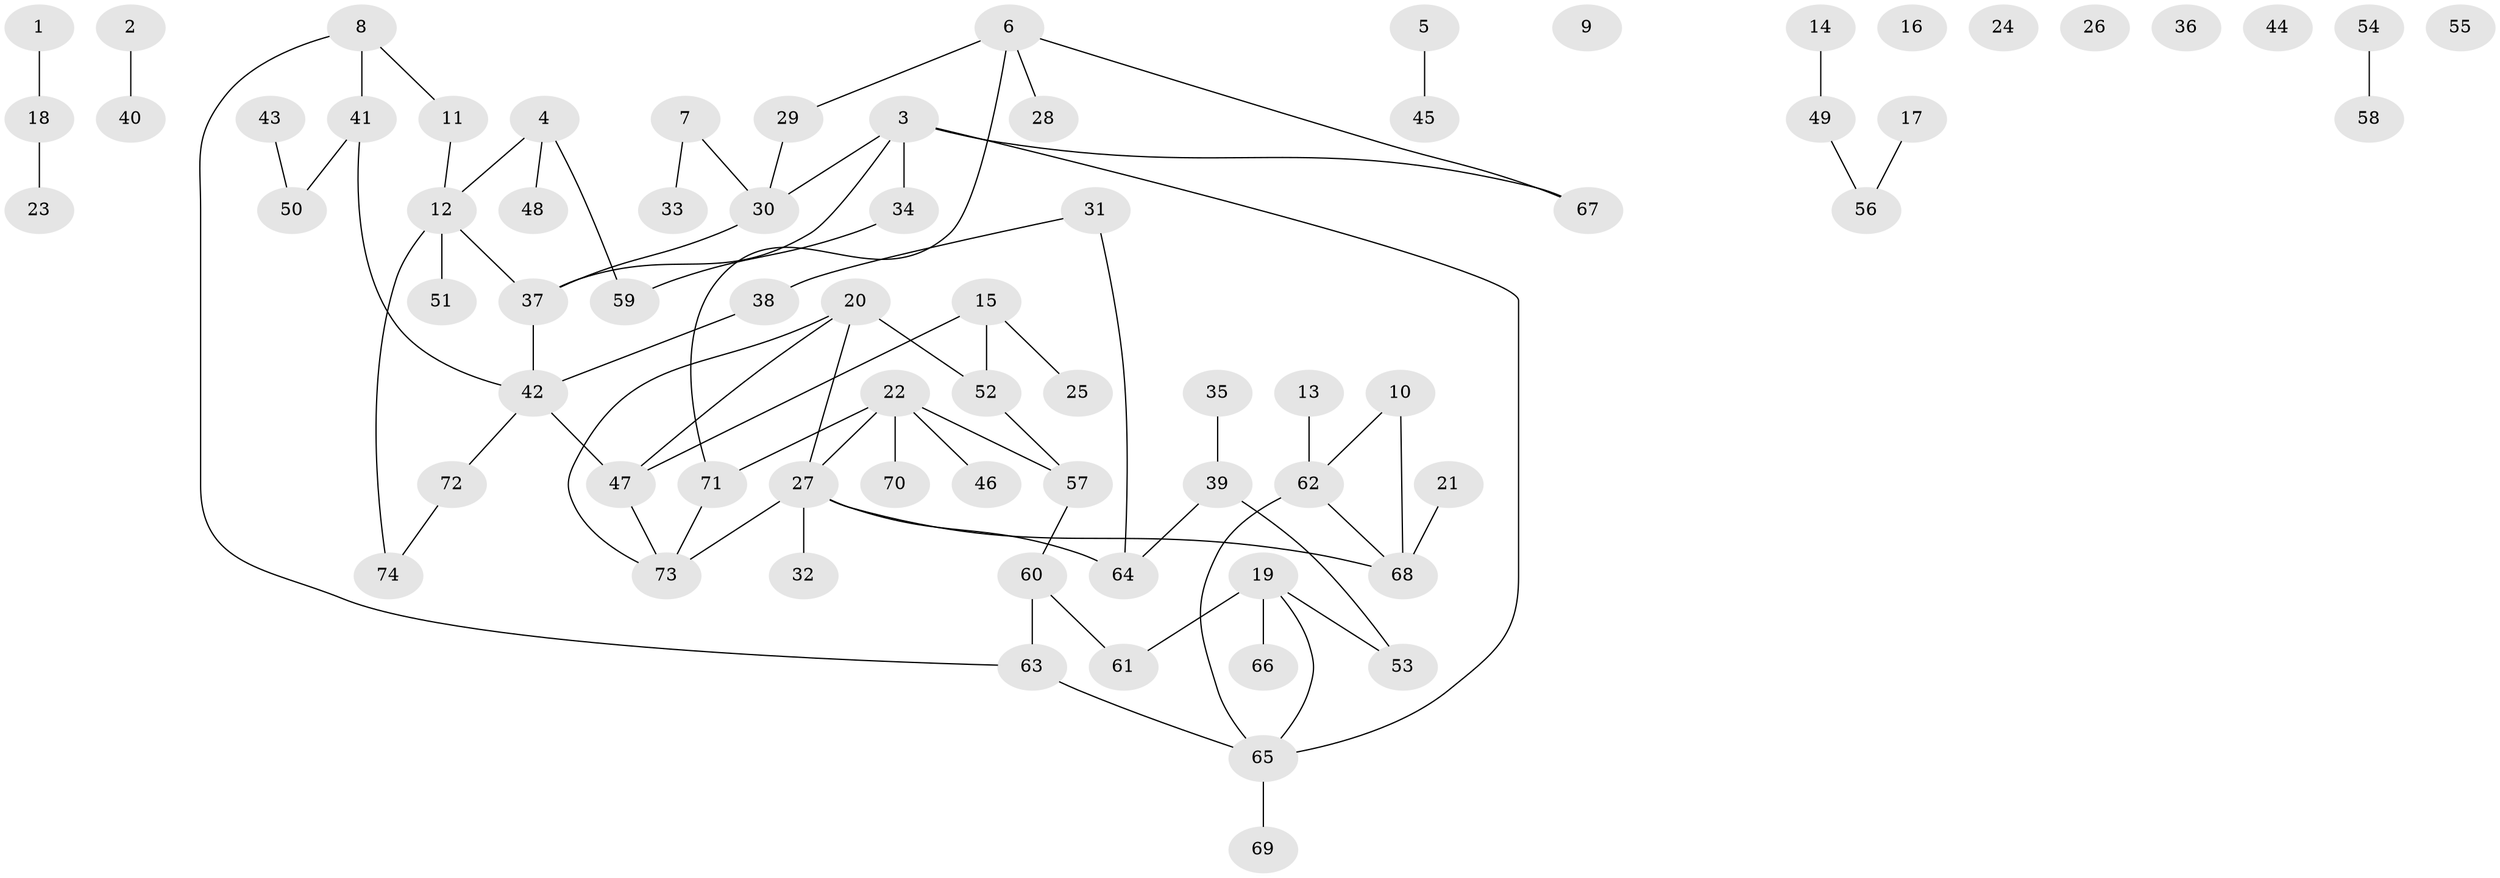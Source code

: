 // Generated by graph-tools (version 1.1) at 2025/39/03/09/25 04:39:12]
// undirected, 74 vertices, 79 edges
graph export_dot {
graph [start="1"]
  node [color=gray90,style=filled];
  1;
  2;
  3;
  4;
  5;
  6;
  7;
  8;
  9;
  10;
  11;
  12;
  13;
  14;
  15;
  16;
  17;
  18;
  19;
  20;
  21;
  22;
  23;
  24;
  25;
  26;
  27;
  28;
  29;
  30;
  31;
  32;
  33;
  34;
  35;
  36;
  37;
  38;
  39;
  40;
  41;
  42;
  43;
  44;
  45;
  46;
  47;
  48;
  49;
  50;
  51;
  52;
  53;
  54;
  55;
  56;
  57;
  58;
  59;
  60;
  61;
  62;
  63;
  64;
  65;
  66;
  67;
  68;
  69;
  70;
  71;
  72;
  73;
  74;
  1 -- 18;
  2 -- 40;
  3 -- 30;
  3 -- 34;
  3 -- 37;
  3 -- 65;
  3 -- 67;
  4 -- 12;
  4 -- 48;
  4 -- 59;
  5 -- 45;
  6 -- 28;
  6 -- 29;
  6 -- 67;
  6 -- 71;
  7 -- 30;
  7 -- 33;
  8 -- 11;
  8 -- 41;
  8 -- 63;
  10 -- 62;
  10 -- 68;
  11 -- 12;
  12 -- 37;
  12 -- 51;
  12 -- 74;
  13 -- 62;
  14 -- 49;
  15 -- 25;
  15 -- 47;
  15 -- 52;
  17 -- 56;
  18 -- 23;
  19 -- 53;
  19 -- 61;
  19 -- 65;
  19 -- 66;
  20 -- 27;
  20 -- 47;
  20 -- 52;
  20 -- 73;
  21 -- 68;
  22 -- 27;
  22 -- 46;
  22 -- 57;
  22 -- 70;
  22 -- 71;
  27 -- 32;
  27 -- 64;
  27 -- 68;
  27 -- 73;
  29 -- 30;
  30 -- 37;
  31 -- 38;
  31 -- 64;
  34 -- 59;
  35 -- 39;
  37 -- 42;
  38 -- 42;
  39 -- 53;
  39 -- 64;
  41 -- 42;
  41 -- 50;
  42 -- 47;
  42 -- 72;
  43 -- 50;
  47 -- 73;
  49 -- 56;
  52 -- 57;
  54 -- 58;
  57 -- 60;
  60 -- 61;
  60 -- 63;
  62 -- 65;
  62 -- 68;
  63 -- 65;
  65 -- 69;
  71 -- 73;
  72 -- 74;
}
